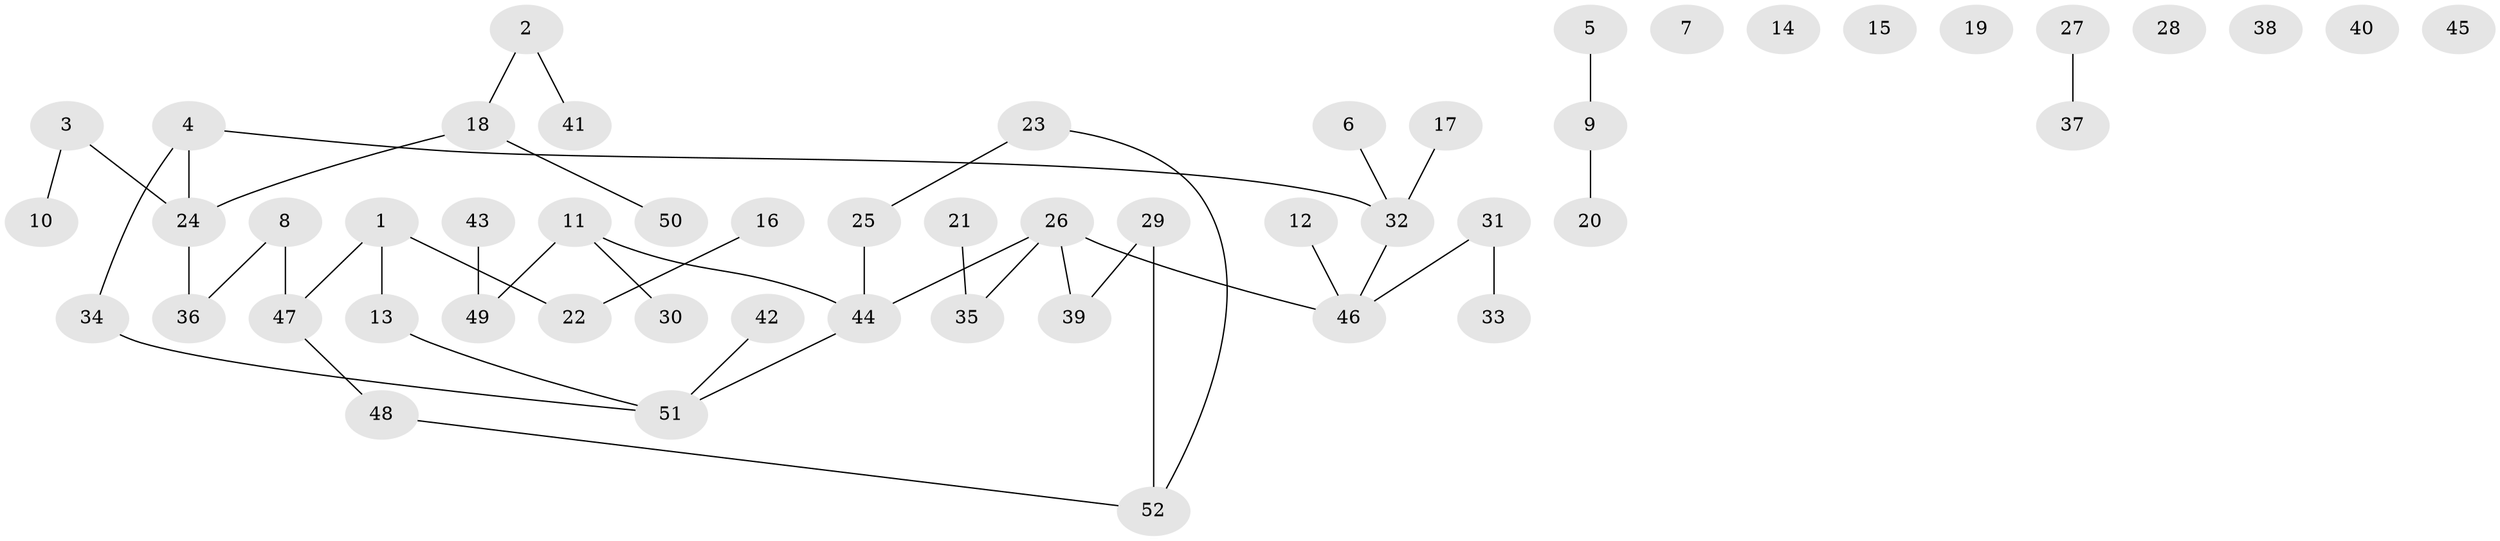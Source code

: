 // Generated by graph-tools (version 1.1) at 2025/00/03/09/25 03:00:53]
// undirected, 52 vertices, 45 edges
graph export_dot {
graph [start="1"]
  node [color=gray90,style=filled];
  1;
  2;
  3;
  4;
  5;
  6;
  7;
  8;
  9;
  10;
  11;
  12;
  13;
  14;
  15;
  16;
  17;
  18;
  19;
  20;
  21;
  22;
  23;
  24;
  25;
  26;
  27;
  28;
  29;
  30;
  31;
  32;
  33;
  34;
  35;
  36;
  37;
  38;
  39;
  40;
  41;
  42;
  43;
  44;
  45;
  46;
  47;
  48;
  49;
  50;
  51;
  52;
  1 -- 13;
  1 -- 22;
  1 -- 47;
  2 -- 18;
  2 -- 41;
  3 -- 10;
  3 -- 24;
  4 -- 24;
  4 -- 32;
  4 -- 34;
  5 -- 9;
  6 -- 32;
  8 -- 36;
  8 -- 47;
  9 -- 20;
  11 -- 30;
  11 -- 44;
  11 -- 49;
  12 -- 46;
  13 -- 51;
  16 -- 22;
  17 -- 32;
  18 -- 24;
  18 -- 50;
  21 -- 35;
  23 -- 25;
  23 -- 52;
  24 -- 36;
  25 -- 44;
  26 -- 35;
  26 -- 39;
  26 -- 44;
  26 -- 46;
  27 -- 37;
  29 -- 39;
  29 -- 52;
  31 -- 33;
  31 -- 46;
  32 -- 46;
  34 -- 51;
  42 -- 51;
  43 -- 49;
  44 -- 51;
  47 -- 48;
  48 -- 52;
}
